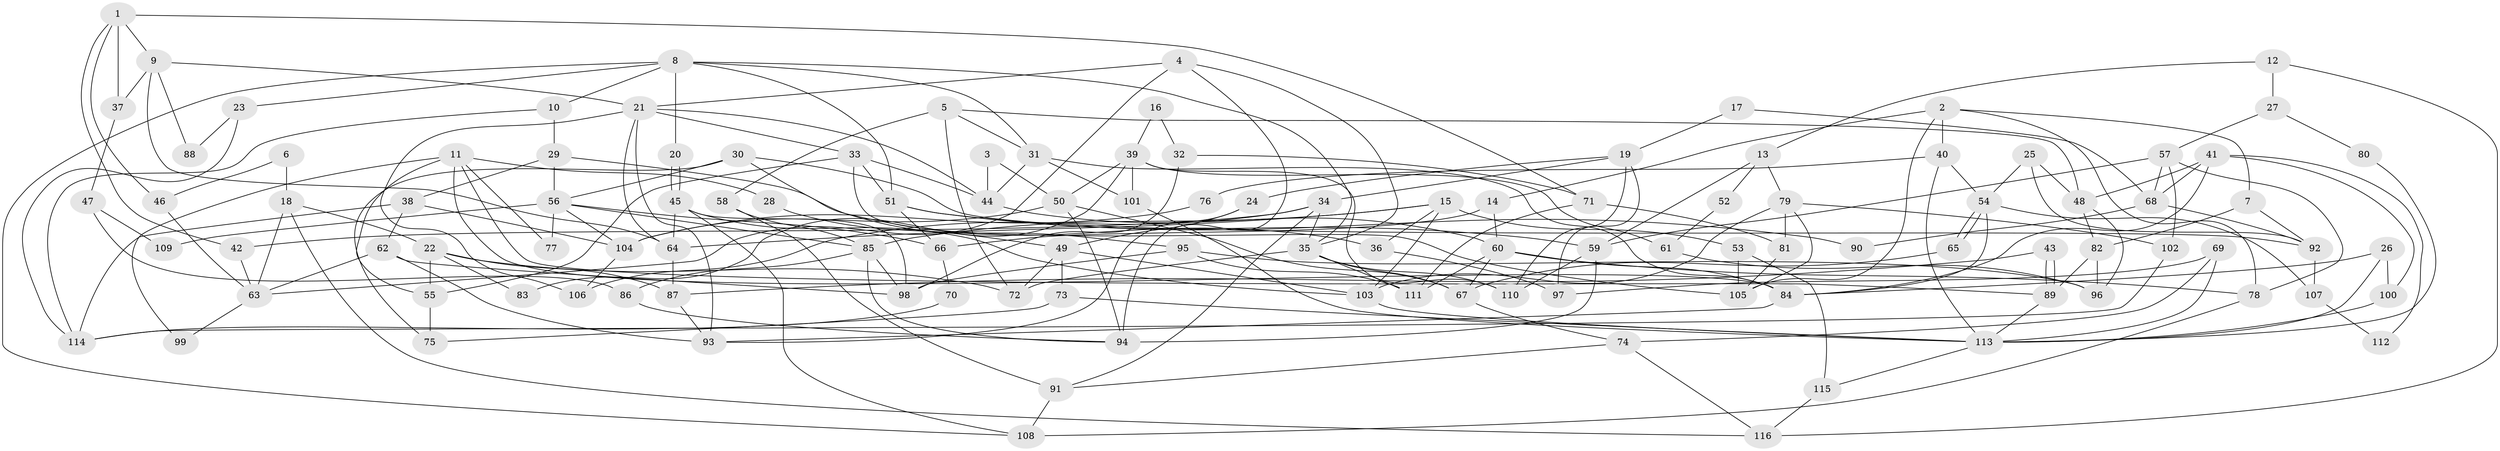// coarse degree distribution, {3: 0.2318840579710145, 4: 0.21739130434782608, 5: 0.2028985507246377, 7: 0.028985507246376812, 2: 0.14492753623188406, 6: 0.08695652173913043, 8: 0.014492753623188406, 9: 0.028985507246376812, 12: 0.028985507246376812, 10: 0.014492753623188406}
// Generated by graph-tools (version 1.1) at 2025/54/03/04/25 21:54:26]
// undirected, 116 vertices, 232 edges
graph export_dot {
graph [start="1"]
  node [color=gray90,style=filled];
  1;
  2;
  3;
  4;
  5;
  6;
  7;
  8;
  9;
  10;
  11;
  12;
  13;
  14;
  15;
  16;
  17;
  18;
  19;
  20;
  21;
  22;
  23;
  24;
  25;
  26;
  27;
  28;
  29;
  30;
  31;
  32;
  33;
  34;
  35;
  36;
  37;
  38;
  39;
  40;
  41;
  42;
  43;
  44;
  45;
  46;
  47;
  48;
  49;
  50;
  51;
  52;
  53;
  54;
  55;
  56;
  57;
  58;
  59;
  60;
  61;
  62;
  63;
  64;
  65;
  66;
  67;
  68;
  69;
  70;
  71;
  72;
  73;
  74;
  75;
  76;
  77;
  78;
  79;
  80;
  81;
  82;
  83;
  84;
  85;
  86;
  87;
  88;
  89;
  90;
  91;
  92;
  93;
  94;
  95;
  96;
  97;
  98;
  99;
  100;
  101;
  102;
  103;
  104;
  105;
  106;
  107;
  108;
  109;
  110;
  111;
  112;
  113;
  114;
  115;
  116;
  1 -- 42;
  1 -- 71;
  1 -- 9;
  1 -- 37;
  1 -- 46;
  2 -- 40;
  2 -- 7;
  2 -- 14;
  2 -- 78;
  2 -- 105;
  3 -- 44;
  3 -- 50;
  4 -- 35;
  4 -- 21;
  4 -- 63;
  4 -- 94;
  5 -- 72;
  5 -- 31;
  5 -- 48;
  5 -- 58;
  6 -- 46;
  6 -- 18;
  7 -- 92;
  7 -- 82;
  8 -- 51;
  8 -- 108;
  8 -- 10;
  8 -- 20;
  8 -- 23;
  8 -- 31;
  8 -- 35;
  9 -- 21;
  9 -- 37;
  9 -- 64;
  9 -- 88;
  10 -- 114;
  10 -- 29;
  11 -- 84;
  11 -- 89;
  11 -- 28;
  11 -- 55;
  11 -- 77;
  11 -- 99;
  12 -- 13;
  12 -- 116;
  12 -- 27;
  13 -- 79;
  13 -- 59;
  13 -- 52;
  14 -- 60;
  14 -- 66;
  15 -- 85;
  15 -- 64;
  15 -- 36;
  15 -- 53;
  15 -- 103;
  16 -- 39;
  16 -- 32;
  17 -- 68;
  17 -- 19;
  18 -- 63;
  18 -- 116;
  18 -- 22;
  19 -- 24;
  19 -- 34;
  19 -- 97;
  19 -- 110;
  20 -- 45;
  20 -- 45;
  21 -- 93;
  21 -- 44;
  21 -- 33;
  21 -- 64;
  21 -- 106;
  22 -- 55;
  22 -- 72;
  22 -- 83;
  22 -- 87;
  23 -- 114;
  23 -- 88;
  24 -- 93;
  24 -- 49;
  25 -- 48;
  25 -- 54;
  25 -- 92;
  26 -- 84;
  26 -- 100;
  26 -- 113;
  27 -- 57;
  27 -- 80;
  28 -- 49;
  29 -- 36;
  29 -- 38;
  29 -- 56;
  30 -- 75;
  30 -- 56;
  30 -- 92;
  30 -- 95;
  31 -- 101;
  31 -- 44;
  31 -- 84;
  32 -- 98;
  32 -- 71;
  33 -- 44;
  33 -- 51;
  33 -- 55;
  33 -- 105;
  34 -- 35;
  34 -- 91;
  34 -- 42;
  34 -- 106;
  35 -- 110;
  35 -- 67;
  35 -- 72;
  35 -- 111;
  36 -- 97;
  37 -- 47;
  38 -- 104;
  38 -- 62;
  38 -- 114;
  39 -- 50;
  39 -- 110;
  39 -- 61;
  39 -- 83;
  39 -- 101;
  40 -- 113;
  40 -- 54;
  40 -- 76;
  41 -- 48;
  41 -- 68;
  41 -- 84;
  41 -- 100;
  41 -- 112;
  42 -- 63;
  43 -- 89;
  43 -- 89;
  43 -- 87;
  44 -- 60;
  45 -- 64;
  45 -- 98;
  45 -- 103;
  45 -- 108;
  46 -- 63;
  47 -- 86;
  47 -- 109;
  48 -- 96;
  48 -- 82;
  49 -- 103;
  49 -- 72;
  49 -- 73;
  50 -- 67;
  50 -- 104;
  50 -- 94;
  51 -- 66;
  51 -- 59;
  51 -- 90;
  52 -- 61;
  53 -- 105;
  53 -- 115;
  54 -- 65;
  54 -- 65;
  54 -- 84;
  54 -- 107;
  55 -- 75;
  56 -- 85;
  56 -- 66;
  56 -- 77;
  56 -- 104;
  56 -- 109;
  57 -- 59;
  57 -- 78;
  57 -- 68;
  57 -- 102;
  58 -- 85;
  58 -- 91;
  59 -- 94;
  59 -- 110;
  60 -- 111;
  60 -- 84;
  60 -- 67;
  60 -- 78;
  61 -- 96;
  62 -- 93;
  62 -- 63;
  62 -- 98;
  63 -- 99;
  64 -- 87;
  65 -- 67;
  66 -- 70;
  67 -- 74;
  68 -- 92;
  68 -- 90;
  69 -- 74;
  69 -- 113;
  69 -- 97;
  70 -- 114;
  71 -- 111;
  71 -- 81;
  73 -- 113;
  73 -- 75;
  74 -- 91;
  74 -- 116;
  76 -- 104;
  78 -- 108;
  79 -- 103;
  79 -- 105;
  79 -- 81;
  79 -- 102;
  80 -- 113;
  81 -- 105;
  82 -- 89;
  82 -- 96;
  84 -- 93;
  85 -- 98;
  85 -- 94;
  85 -- 86;
  86 -- 94;
  87 -- 93;
  89 -- 113;
  91 -- 108;
  92 -- 107;
  95 -- 98;
  95 -- 96;
  95 -- 111;
  100 -- 113;
  101 -- 113;
  102 -- 114;
  103 -- 113;
  104 -- 106;
  107 -- 112;
  113 -- 115;
  115 -- 116;
}
